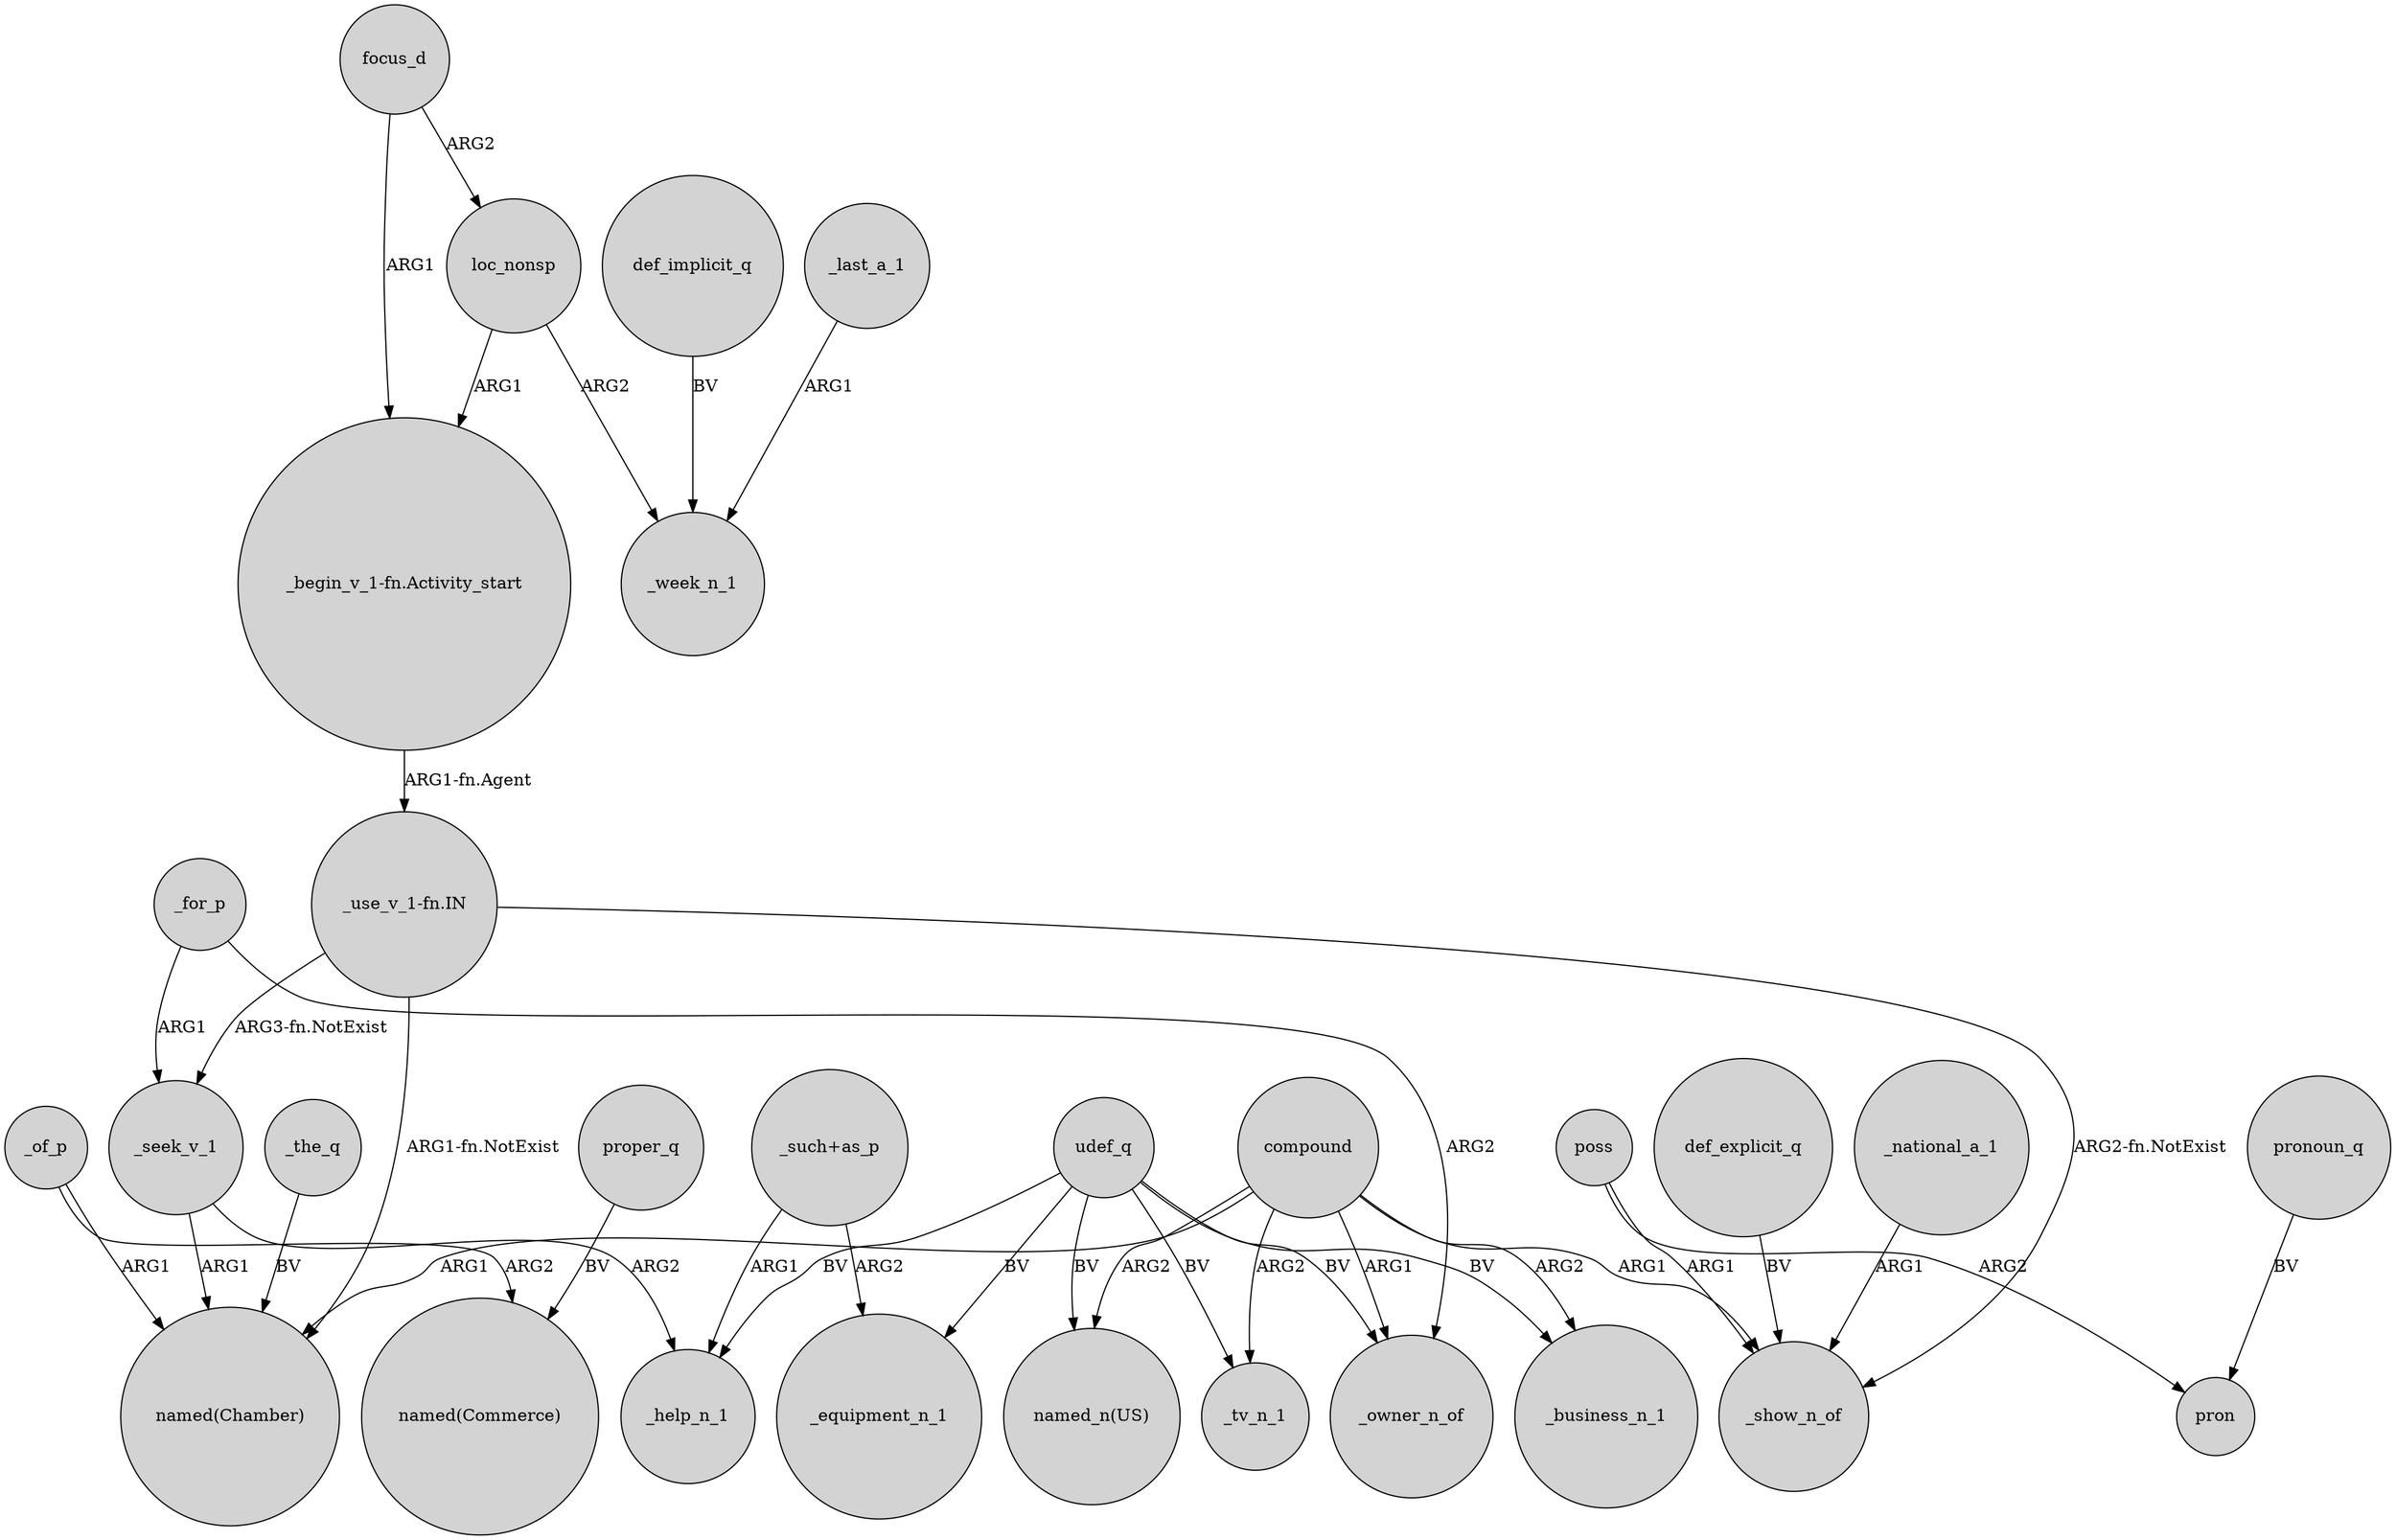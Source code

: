 digraph {
	node [shape=circle style=filled]
	compound -> "named(Chamber)" [label=ARG1]
	focus_d -> loc_nonsp [label=ARG2]
	udef_q -> _equipment_n_1 [label=BV]
	udef_q -> "named_n(US)" [label=BV]
	def_implicit_q -> _week_n_1 [label=BV]
	poss -> pron [label=ARG2]
	compound -> _tv_n_1 [label=ARG2]
	udef_q -> _tv_n_1 [label=BV]
	"_such+as_p" -> _equipment_n_1 [label=ARG2]
	_of_p -> "named(Commerce)" [label=ARG2]
	focus_d -> "_begin_v_1-fn.Activity_start" [label=ARG1]
	_for_p -> _seek_v_1 [label=ARG1]
	compound -> "named_n(US)" [label=ARG2]
	loc_nonsp -> "_begin_v_1-fn.Activity_start" [label=ARG1]
	def_explicit_q -> _show_n_of [label=BV]
	pronoun_q -> pron [label=BV]
	loc_nonsp -> _week_n_1 [label=ARG2]
	compound -> _show_n_of [label=ARG1]
	_seek_v_1 -> "named(Chamber)" [label=ARG1]
	poss -> _show_n_of [label=ARG1]
	_of_p -> "named(Chamber)" [label=ARG1]
	_for_p -> _owner_n_of [label=ARG2]
	_last_a_1 -> _week_n_1 [label=ARG1]
	_national_a_1 -> _show_n_of [label=ARG1]
	compound -> _business_n_1 [label=ARG2]
	udef_q -> _help_n_1 [label=BV]
	udef_q -> _owner_n_of [label=BV]
	proper_q -> "named(Commerce)" [label=BV]
	udef_q -> _business_n_1 [label=BV]
	compound -> _owner_n_of [label=ARG1]
	_seek_v_1 -> _help_n_1 [label=ARG2]
	_the_q -> "named(Chamber)" [label=BV]
	"_use_v_1-fn.IN" -> _show_n_of [label="ARG2-fn.NotExist"]
	"_use_v_1-fn.IN" -> "named(Chamber)" [label="ARG1-fn.NotExist"]
	"_begin_v_1-fn.Activity_start" -> "_use_v_1-fn.IN" [label="ARG1-fn.Agent"]
	"_use_v_1-fn.IN" -> _seek_v_1 [label="ARG3-fn.NotExist"]
	"_such+as_p" -> _help_n_1 [label=ARG1]
}
